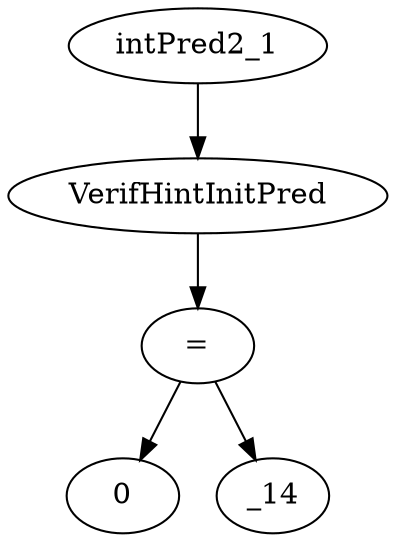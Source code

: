 digraph dag {
0 [label="intPred2_1"];
1 [label="VerifHintInitPred"];
2 [label="="];
3 [label="0"];
4 [label="_14"];
"0" -> "1"[label=""]
"1" -> "2"[label=""]
"2" -> "4"[label=""]
"2" -> "3"[label=""]
}
